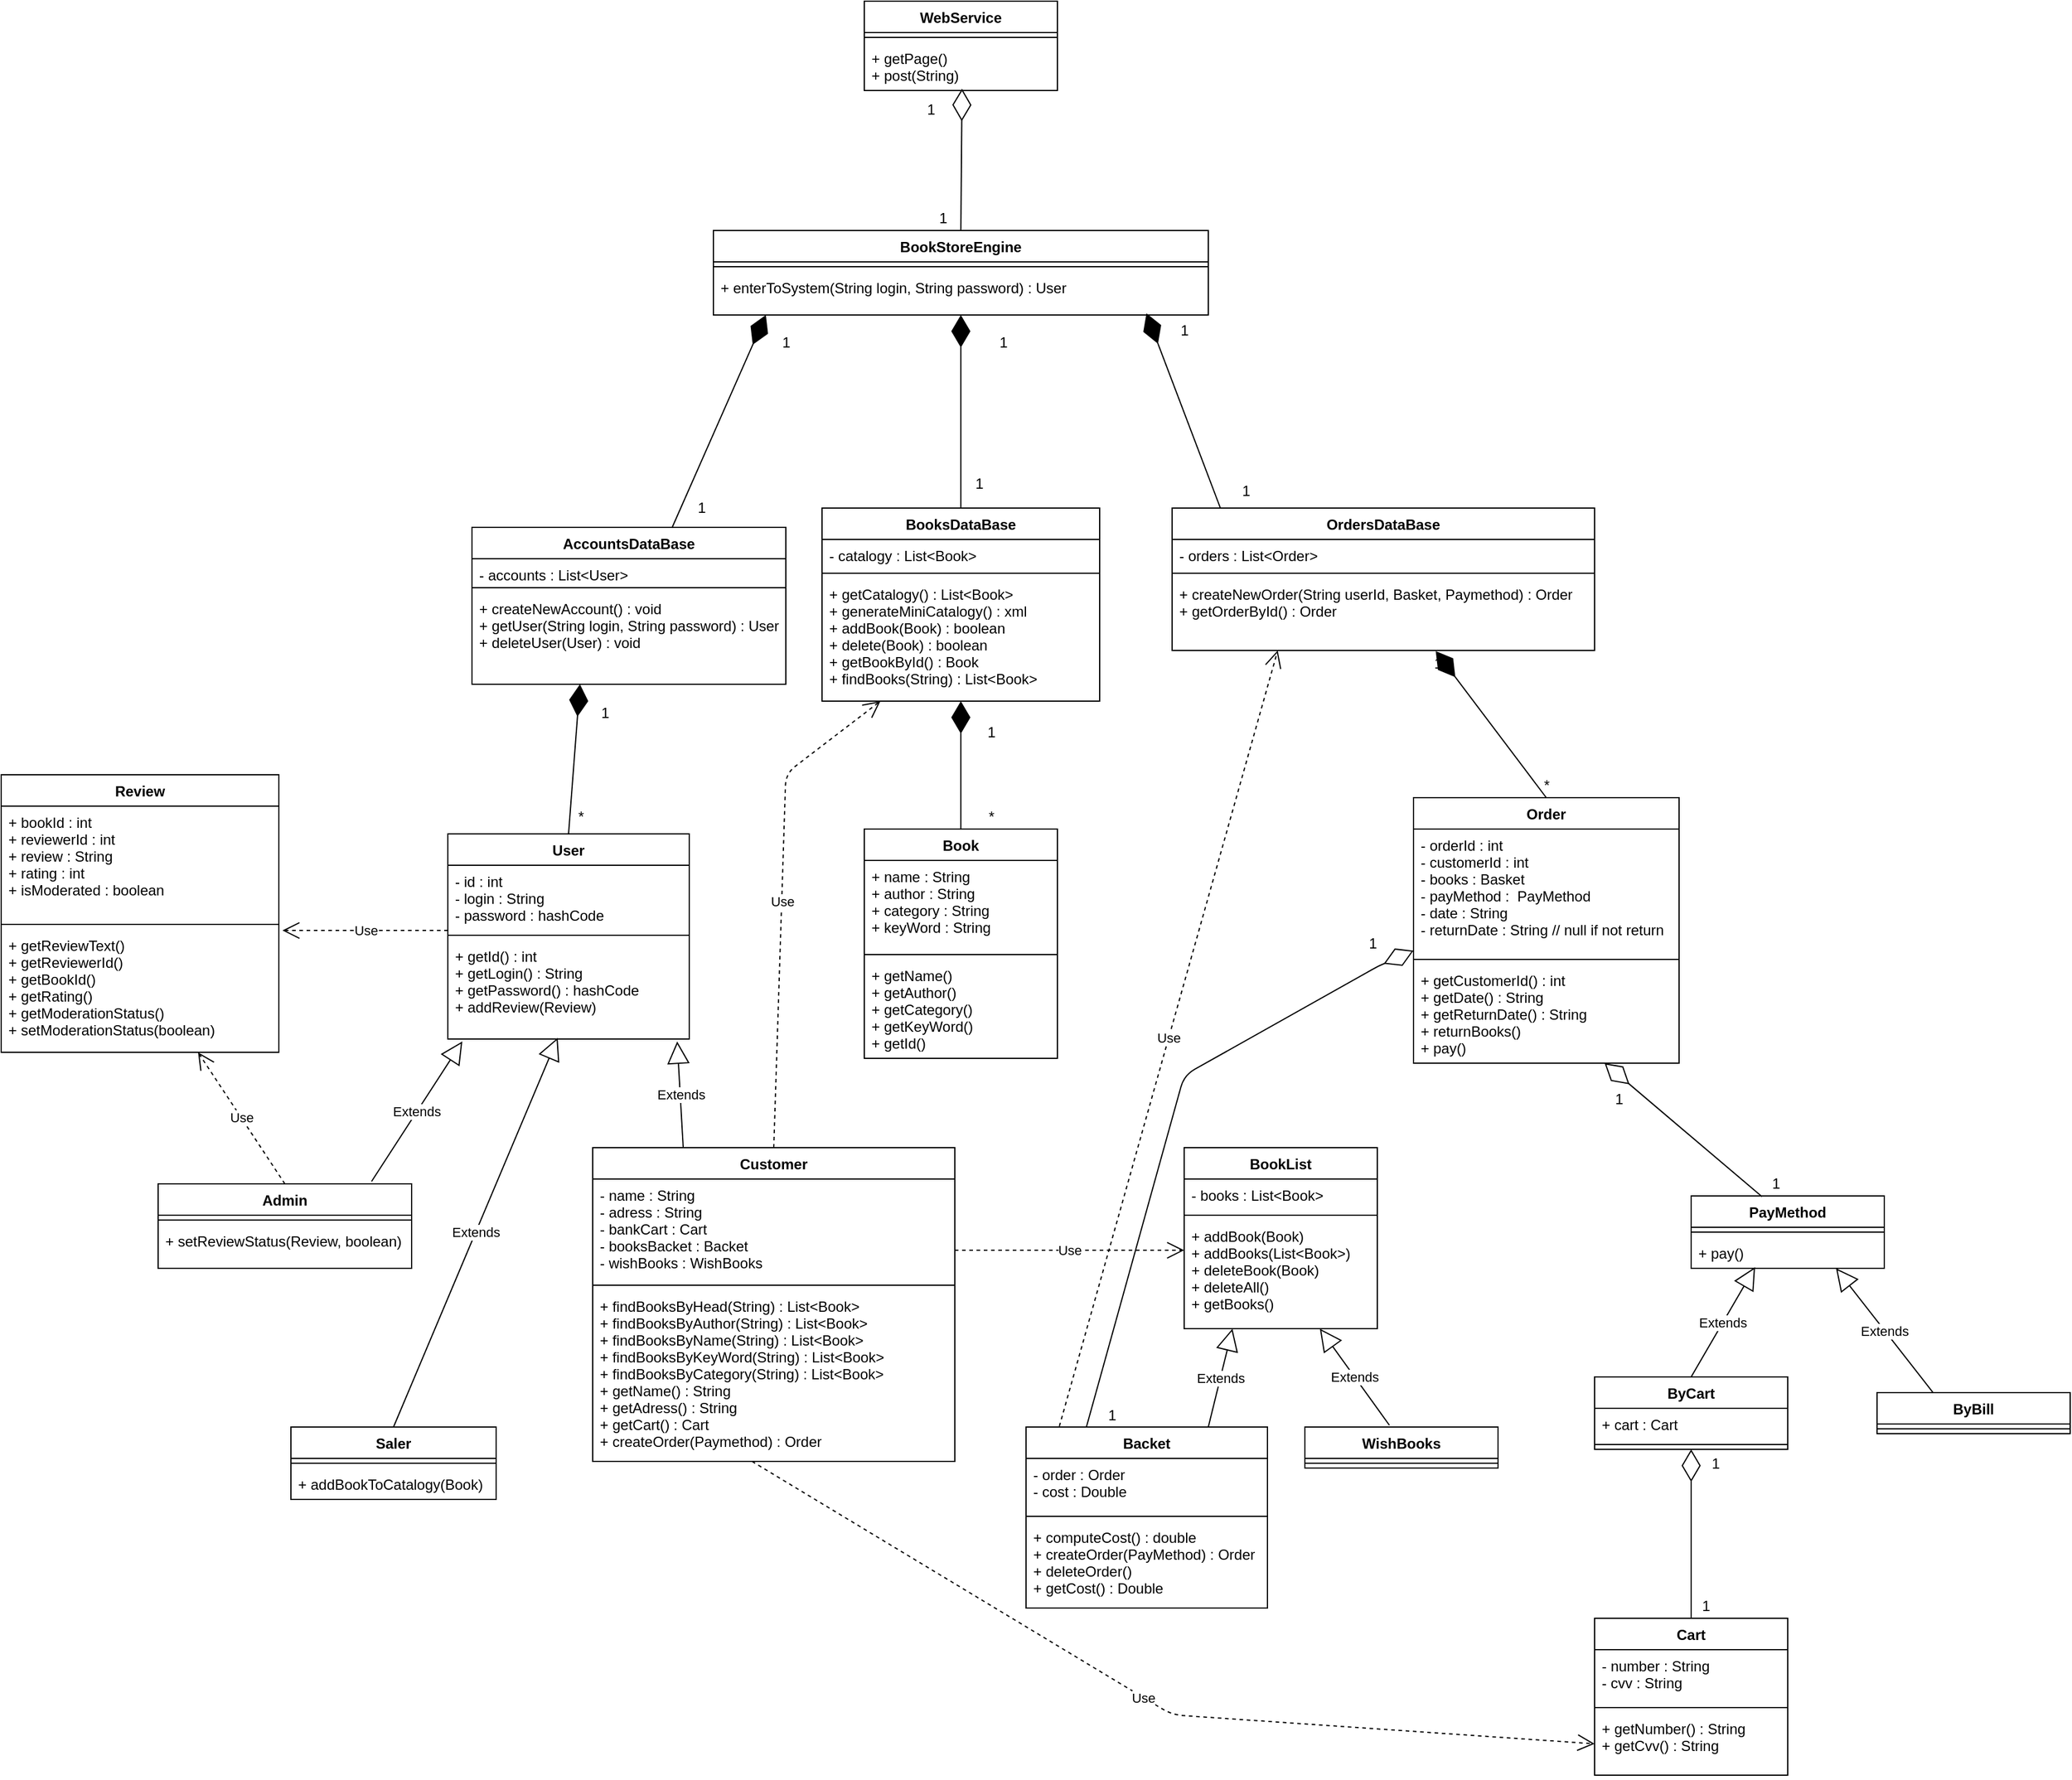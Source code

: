 <mxfile version="13.3.5" type="device"><diagram name="Page-1" id="e7e014a7-5840-1c2e-5031-d8a46d1fe8dd"><mxGraphModel dx="2094" dy="990" grid="1" gridSize="10" guides="1" tooltips="1" connect="1" arrows="1" fold="1" page="1" pageScale="1" pageWidth="1169" pageHeight="826" background="#ffffff" math="0" shadow="0"><root><mxCell id="0"/><mxCell id="1" parent="0"/><mxCell id="Yyj0qLJfryF7icvSQ_jR-110" value="" style="endArrow=diamondThin;endFill=1;endSize=24;html=1;entryX=0.106;entryY=1;entryDx=0;entryDy=0;entryPerimeter=0;exitX=0.638;exitY=0;exitDx=0;exitDy=0;exitPerimeter=0;" edge="1" parent="1" source="Yyj0qLJfryF7icvSQ_jR-102" target="Yyj0qLJfryF7icvSQ_jR-97"><mxGeometry width="160" relative="1" as="geometry"><mxPoint x="1010" y="560" as="sourcePoint"/><mxPoint x="1170" y="560" as="targetPoint"/></mxGeometry></mxCell><mxCell id="Yyj0qLJfryF7icvSQ_jR-111" value="" style="endArrow=diamondThin;endFill=1;endSize=24;html=1;exitX=0.5;exitY=0;exitDx=0;exitDy=0;" edge="1" parent="1" source="Yyj0qLJfryF7icvSQ_jR-98" target="Yyj0qLJfryF7icvSQ_jR-97"><mxGeometry width="160" relative="1" as="geometry"><mxPoint x="1010" y="560" as="sourcePoint"/><mxPoint x="1170" y="560" as="targetPoint"/></mxGeometry></mxCell><mxCell id="Yyj0qLJfryF7icvSQ_jR-118" value="Extends" style="endArrow=block;endSize=16;endFill=0;html=1;exitX=0.842;exitY=-0.029;exitDx=0;exitDy=0;exitPerimeter=0;" edge="1" parent="1" source="Yyj0qLJfryF7icvSQ_jR-46"><mxGeometry width="160" relative="1" as="geometry"><mxPoint x="650" y="1020" as="sourcePoint"/><mxPoint x="502" y="1002" as="targetPoint"/></mxGeometry></mxCell><mxCell id="Yyj0qLJfryF7icvSQ_jR-119" value="Extends" style="endArrow=block;endSize=16;endFill=0;html=1;exitX=0.25;exitY=0;exitDx=0;exitDy=0;" edge="1" parent="1" source="Yyj0qLJfryF7icvSQ_jR-50"><mxGeometry width="160" relative="1" as="geometry"><mxPoint x="650" y="1020" as="sourcePoint"/><mxPoint x="680" y="1002" as="targetPoint"/></mxGeometry></mxCell><mxCell id="Yyj0qLJfryF7icvSQ_jR-98" value="BooksDataBase" style="swimlane;fontStyle=1;align=center;verticalAlign=top;childLayout=stackLayout;horizontal=1;startSize=26;horizontalStack=0;resizeParent=1;resizeParentMax=0;resizeLast=0;collapsible=1;marginBottom=0;" vertex="1" parent="1"><mxGeometry x="800" y="560" width="230" height="160" as="geometry"/></mxCell><mxCell id="Yyj0qLJfryF7icvSQ_jR-99" value="- catalogy : List&lt;Book&gt;" style="text;strokeColor=none;fillColor=none;align=left;verticalAlign=top;spacingLeft=4;spacingRight=4;overflow=hidden;rotatable=0;points=[[0,0.5],[1,0.5]];portConstraint=eastwest;" vertex="1" parent="Yyj0qLJfryF7icvSQ_jR-98"><mxGeometry y="26" width="230" height="24" as="geometry"/></mxCell><mxCell id="Yyj0qLJfryF7icvSQ_jR-100" value="" style="line;strokeWidth=1;fillColor=none;align=left;verticalAlign=middle;spacingTop=-1;spacingLeft=3;spacingRight=3;rotatable=0;labelPosition=right;points=[];portConstraint=eastwest;" vertex="1" parent="Yyj0qLJfryF7icvSQ_jR-98"><mxGeometry y="50" width="230" height="8" as="geometry"/></mxCell><mxCell id="Yyj0qLJfryF7icvSQ_jR-101" value="+ getCatalogy() : List&lt;Book&gt;&#xA;+ generateMiniCatalogy() : xml&#xA;+ addBook(Book) : boolean&#xA;+ delete(Book) : boolean&#xA;+ getBookById() : Book&#xA;+ findBooks(String) : List&lt;Book&gt;&#xA;&#xA;&#xA;&#xA;" style="text;strokeColor=none;fillColor=none;align=left;verticalAlign=top;spacingLeft=4;spacingRight=4;overflow=hidden;rotatable=0;points=[[0,0.5],[1,0.5]];portConstraint=eastwest;" vertex="1" parent="Yyj0qLJfryF7icvSQ_jR-98"><mxGeometry y="58" width="230" height="102" as="geometry"/></mxCell><mxCell id="Yyj0qLJfryF7icvSQ_jR-94" value="BookStoreEngine" style="swimlane;fontStyle=1;align=center;verticalAlign=top;childLayout=stackLayout;horizontal=1;startSize=26;horizontalStack=0;resizeParent=1;resizeParentMax=0;resizeLast=0;collapsible=1;marginBottom=0;" vertex="1" parent="1"><mxGeometry x="710" y="330" width="410" height="70" as="geometry"/></mxCell><mxCell id="Yyj0qLJfryF7icvSQ_jR-96" value="" style="line;strokeWidth=1;fillColor=none;align=left;verticalAlign=middle;spacingTop=-1;spacingLeft=3;spacingRight=3;rotatable=0;labelPosition=right;points=[];portConstraint=eastwest;" vertex="1" parent="Yyj0qLJfryF7icvSQ_jR-94"><mxGeometry y="26" width="410" height="8" as="geometry"/></mxCell><mxCell id="Yyj0qLJfryF7icvSQ_jR-97" value="+ enterToSystem(String login, String password) : User" style="text;strokeColor=none;fillColor=none;align=left;verticalAlign=top;spacingLeft=4;spacingRight=4;overflow=hidden;rotatable=0;points=[[0,0.5],[1,0.5]];portConstraint=eastwest;" vertex="1" parent="Yyj0qLJfryF7icvSQ_jR-94"><mxGeometry y="34" width="410" height="36" as="geometry"/></mxCell><mxCell id="Yyj0qLJfryF7icvSQ_jR-150" value="WebService" style="swimlane;fontStyle=1;align=center;verticalAlign=top;childLayout=stackLayout;horizontal=1;startSize=26;horizontalStack=0;resizeParent=1;resizeParentMax=0;resizeLast=0;collapsible=1;marginBottom=0;" vertex="1" parent="1"><mxGeometry x="835" y="140" width="160" height="74" as="geometry"/></mxCell><mxCell id="Yyj0qLJfryF7icvSQ_jR-152" value="" style="line;strokeWidth=1;fillColor=none;align=left;verticalAlign=middle;spacingTop=-1;spacingLeft=3;spacingRight=3;rotatable=0;labelPosition=right;points=[];portConstraint=eastwest;" vertex="1" parent="Yyj0qLJfryF7icvSQ_jR-150"><mxGeometry y="26" width="160" height="8" as="geometry"/></mxCell><mxCell id="Yyj0qLJfryF7icvSQ_jR-153" value="+ getPage()&#xA;+ post(String)&#xA;" style="text;strokeColor=none;fillColor=none;align=left;verticalAlign=top;spacingLeft=4;spacingRight=4;overflow=hidden;rotatable=0;points=[[0,0.5],[1,0.5]];portConstraint=eastwest;" vertex="1" parent="Yyj0qLJfryF7icvSQ_jR-150"><mxGeometry y="34" width="160" height="40" as="geometry"/></mxCell><mxCell id="Yyj0qLJfryF7icvSQ_jR-112" value="User" style="swimlane;fontStyle=1;align=center;verticalAlign=top;childLayout=stackLayout;horizontal=1;startSize=26;horizontalStack=0;resizeParent=1;resizeParentMax=0;resizeLast=0;collapsible=1;marginBottom=0;" vertex="1" parent="1"><mxGeometry x="490" y="830" width="200" height="170" as="geometry"/></mxCell><mxCell id="Yyj0qLJfryF7icvSQ_jR-113" value="- id : int&#xA;- login : String&#xA;- password : hashCode&#xA;&#xA;" style="text;strokeColor=none;fillColor=none;align=left;verticalAlign=top;spacingLeft=4;spacingRight=4;overflow=hidden;rotatable=0;points=[[0,0.5],[1,0.5]];portConstraint=eastwest;" vertex="1" parent="Yyj0qLJfryF7icvSQ_jR-112"><mxGeometry y="26" width="200" height="54" as="geometry"/></mxCell><mxCell id="Yyj0qLJfryF7icvSQ_jR-114" value="" style="line;strokeWidth=1;fillColor=none;align=left;verticalAlign=middle;spacingTop=-1;spacingLeft=3;spacingRight=3;rotatable=0;labelPosition=right;points=[];portConstraint=eastwest;" vertex="1" parent="Yyj0qLJfryF7icvSQ_jR-112"><mxGeometry y="80" width="200" height="8" as="geometry"/></mxCell><mxCell id="Yyj0qLJfryF7icvSQ_jR-115" value="+ getId() : int&#xA;+ getLogin() : String&#xA;+ getPassword() : hashCode&#xA;+ addReview(Review)&#xA;&#xA;&#xA;" style="text;strokeColor=none;fillColor=none;align=left;verticalAlign=top;spacingLeft=4;spacingRight=4;overflow=hidden;rotatable=0;points=[[0,0.5],[1,0.5]];portConstraint=eastwest;" vertex="1" parent="Yyj0qLJfryF7icvSQ_jR-112"><mxGeometry y="88" width="200" height="82" as="geometry"/></mxCell><mxCell id="Yyj0qLJfryF7icvSQ_jR-144" value="OrdersDataBase" style="swimlane;fontStyle=1;align=center;verticalAlign=top;childLayout=stackLayout;horizontal=1;startSize=26;horizontalStack=0;resizeParent=1;resizeParentMax=0;resizeLast=0;collapsible=1;marginBottom=0;" vertex="1" parent="1"><mxGeometry x="1090" y="560" width="350" height="118" as="geometry"/></mxCell><mxCell id="Yyj0qLJfryF7icvSQ_jR-145" value="- orders : List&lt;Order&gt;&#xA;" style="text;strokeColor=none;fillColor=none;align=left;verticalAlign=top;spacingLeft=4;spacingRight=4;overflow=hidden;rotatable=0;points=[[0,0.5],[1,0.5]];portConstraint=eastwest;" vertex="1" parent="Yyj0qLJfryF7icvSQ_jR-144"><mxGeometry y="26" width="350" height="24" as="geometry"/></mxCell><mxCell id="Yyj0qLJfryF7icvSQ_jR-146" value="" style="line;strokeWidth=1;fillColor=none;align=left;verticalAlign=middle;spacingTop=-1;spacingLeft=3;spacingRight=3;rotatable=0;labelPosition=right;points=[];portConstraint=eastwest;" vertex="1" parent="Yyj0qLJfryF7icvSQ_jR-144"><mxGeometry y="50" width="350" height="8" as="geometry"/></mxCell><mxCell id="Yyj0qLJfryF7icvSQ_jR-147" value="+ createNewOrder(String userId, Basket, Paymethod) : Order&#xA;+ getOrderById() : Order&#xA;" style="text;strokeColor=none;fillColor=none;align=left;verticalAlign=top;spacingLeft=4;spacingRight=4;overflow=hidden;rotatable=0;points=[[0,0.5],[1,0.5]];portConstraint=eastwest;" vertex="1" parent="Yyj0qLJfryF7icvSQ_jR-144"><mxGeometry y="58" width="350" height="60" as="geometry"/></mxCell><mxCell id="Yyj0qLJfryF7icvSQ_jR-102" value="AccountsDataBase" style="swimlane;fontStyle=1;align=center;verticalAlign=top;childLayout=stackLayout;horizontal=1;startSize=26;horizontalStack=0;resizeParent=1;resizeParentMax=0;resizeLast=0;collapsible=1;marginBottom=0;" vertex="1" parent="1"><mxGeometry x="510" y="576" width="260" height="130" as="geometry"/></mxCell><mxCell id="Yyj0qLJfryF7icvSQ_jR-103" value="- accounts : List&lt;User&gt;" style="text;strokeColor=none;fillColor=none;align=left;verticalAlign=top;spacingLeft=4;spacingRight=4;overflow=hidden;rotatable=0;points=[[0,0.5],[1,0.5]];portConstraint=eastwest;" vertex="1" parent="Yyj0qLJfryF7icvSQ_jR-102"><mxGeometry y="26" width="260" height="20" as="geometry"/></mxCell><mxCell id="Yyj0qLJfryF7icvSQ_jR-104" value="" style="line;strokeWidth=1;fillColor=none;align=left;verticalAlign=middle;spacingTop=-1;spacingLeft=3;spacingRight=3;rotatable=0;labelPosition=right;points=[];portConstraint=eastwest;" vertex="1" parent="Yyj0qLJfryF7icvSQ_jR-102"><mxGeometry y="46" width="260" height="8" as="geometry"/></mxCell><mxCell id="Yyj0qLJfryF7icvSQ_jR-105" value="+ createNewAccount() : void&#xA;+ getUser(String login, String password) : User&#xA;+ deleteUser(User) : void&#xA;&#xA;&#xA;" style="text;strokeColor=none;fillColor=none;align=left;verticalAlign=top;spacingLeft=4;spacingRight=4;overflow=hidden;rotatable=0;points=[[0,0.5],[1,0.5]];portConstraint=eastwest;" vertex="1" parent="Yyj0qLJfryF7icvSQ_jR-102"><mxGeometry y="54" width="260" height="76" as="geometry"/></mxCell><mxCell id="Yyj0qLJfryF7icvSQ_jR-55" value="Book" style="swimlane;fontStyle=1;align=center;verticalAlign=top;childLayout=stackLayout;horizontal=1;startSize=26;horizontalStack=0;resizeParent=1;resizeParentMax=0;resizeLast=0;collapsible=1;marginBottom=0;" vertex="1" parent="1"><mxGeometry x="835" y="826" width="160" height="190" as="geometry"/></mxCell><mxCell id="Yyj0qLJfryF7icvSQ_jR-56" value="+ name : String&#xA;+ author : String&#xA;+ category : String&#xA;+ keyWord : String&#xA;&#xA;" style="text;strokeColor=none;fillColor=none;align=left;verticalAlign=top;spacingLeft=4;spacingRight=4;overflow=hidden;rotatable=0;points=[[0,0.5],[1,0.5]];portConstraint=eastwest;" vertex="1" parent="Yyj0qLJfryF7icvSQ_jR-55"><mxGeometry y="26" width="160" height="74" as="geometry"/></mxCell><mxCell id="Yyj0qLJfryF7icvSQ_jR-57" value="" style="line;strokeWidth=1;fillColor=none;align=left;verticalAlign=middle;spacingTop=-1;spacingLeft=3;spacingRight=3;rotatable=0;labelPosition=right;points=[];portConstraint=eastwest;" vertex="1" parent="Yyj0qLJfryF7icvSQ_jR-55"><mxGeometry y="100" width="160" height="8" as="geometry"/></mxCell><mxCell id="Yyj0qLJfryF7icvSQ_jR-58" value="+ getName()&#xA;+ getAuthor()&#xA;+ getCategory()&#xA;+ getKeyWord()&#xA;+ getId()&#xA;" style="text;strokeColor=none;fillColor=none;align=left;verticalAlign=top;spacingLeft=4;spacingRight=4;overflow=hidden;rotatable=0;points=[[0,0.5],[1,0.5]];portConstraint=eastwest;" vertex="1" parent="Yyj0qLJfryF7icvSQ_jR-55"><mxGeometry y="108" width="160" height="82" as="geometry"/></mxCell><mxCell id="Yyj0qLJfryF7icvSQ_jR-121" value="Review" style="swimlane;fontStyle=1;align=center;verticalAlign=top;childLayout=stackLayout;horizontal=1;startSize=26;horizontalStack=0;resizeParent=1;resizeParentMax=0;resizeLast=0;collapsible=1;marginBottom=0;" vertex="1" parent="1"><mxGeometry x="120" y="781" width="230" height="230" as="geometry"/></mxCell><mxCell id="Yyj0qLJfryF7icvSQ_jR-122" value="+ bookId : int&#xA;+ reviewerId : int &#xA;+ review : String&#xA;+ rating : int&#xA;+ isModerated : boolean&#xA;&#xA;&#xA;" style="text;strokeColor=none;fillColor=none;align=left;verticalAlign=top;spacingLeft=4;spacingRight=4;overflow=hidden;rotatable=0;points=[[0,0.5],[1,0.5]];portConstraint=eastwest;" vertex="1" parent="Yyj0qLJfryF7icvSQ_jR-121"><mxGeometry y="26" width="230" height="94" as="geometry"/></mxCell><mxCell id="Yyj0qLJfryF7icvSQ_jR-123" value="" style="line;strokeWidth=1;fillColor=none;align=left;verticalAlign=middle;spacingTop=-1;spacingLeft=3;spacingRight=3;rotatable=0;labelPosition=right;points=[];portConstraint=eastwest;" vertex="1" parent="Yyj0qLJfryF7icvSQ_jR-121"><mxGeometry y="120" width="230" height="8" as="geometry"/></mxCell><mxCell id="Yyj0qLJfryF7icvSQ_jR-124" value="+ getReviewText()&#xA;+ getReviewerId()&#xA;+ getBookId()&#xA;+ getRating()&#xA;+ getModerationStatus()&#xA;+ setModerationStatus(boolean)&#xA;&#xA;&#xA;&#xA;&#xA;" style="text;strokeColor=none;fillColor=none;align=left;verticalAlign=top;spacingLeft=4;spacingRight=4;overflow=hidden;rotatable=0;points=[[0,0.5],[1,0.5]];portConstraint=eastwest;" vertex="1" parent="Yyj0qLJfryF7icvSQ_jR-121"><mxGeometry y="128" width="230" height="102" as="geometry"/></mxCell><mxCell id="Yyj0qLJfryF7icvSQ_jR-69" value="Order" style="swimlane;fontStyle=1;align=center;verticalAlign=top;childLayout=stackLayout;horizontal=1;startSize=26;horizontalStack=0;resizeParent=1;resizeParentMax=0;resizeLast=0;collapsible=1;marginBottom=0;" vertex="1" parent="1"><mxGeometry x="1290" y="800" width="220" height="220" as="geometry"/></mxCell><mxCell id="Yyj0qLJfryF7icvSQ_jR-70" value="- orderId : int&#xA;- customerId : int&#xA;- books : Basket&#xA;- payMethod :  PayMethod&#xA;- date : String&#xA;- returnDate : String // null if not return &#xA;&#xA;" style="text;strokeColor=none;fillColor=none;align=left;verticalAlign=top;spacingLeft=4;spacingRight=4;overflow=hidden;rotatable=0;points=[[0,0.5],[1,0.5]];portConstraint=eastwest;" vertex="1" parent="Yyj0qLJfryF7icvSQ_jR-69"><mxGeometry y="26" width="220" height="104" as="geometry"/></mxCell><mxCell id="Yyj0qLJfryF7icvSQ_jR-71" value="" style="line;strokeWidth=1;fillColor=none;align=left;verticalAlign=middle;spacingTop=-1;spacingLeft=3;spacingRight=3;rotatable=0;labelPosition=right;points=[];portConstraint=eastwest;" vertex="1" parent="Yyj0qLJfryF7icvSQ_jR-69"><mxGeometry y="130" width="220" height="8" as="geometry"/></mxCell><mxCell id="Yyj0qLJfryF7icvSQ_jR-72" value="+ getCustomerId() : int&#xA;+ getDate() : String&#xA;+ getReturnDate() : String&#xA;+ returnBooks()&#xA;+ pay()&#xA;&#xA;&#xA;" style="text;strokeColor=none;fillColor=none;align=left;verticalAlign=top;spacingLeft=4;spacingRight=4;overflow=hidden;rotatable=0;points=[[0,0.5],[1,0.5]];portConstraint=eastwest;" vertex="1" parent="Yyj0qLJfryF7icvSQ_jR-69"><mxGeometry y="138" width="220" height="82" as="geometry"/></mxCell><mxCell id="Yyj0qLJfryF7icvSQ_jR-81" value="WishBooks" style="swimlane;fontStyle=1;align=center;verticalAlign=top;childLayout=stackLayout;horizontal=1;startSize=26;horizontalStack=0;resizeParent=1;resizeParentMax=0;resizeLast=0;collapsible=1;marginBottom=0;" vertex="1" parent="1"><mxGeometry x="1200" y="1321.5" width="160" height="34" as="geometry"/></mxCell><mxCell id="Yyj0qLJfryF7icvSQ_jR-83" value="" style="line;strokeWidth=1;fillColor=none;align=left;verticalAlign=middle;spacingTop=-1;spacingLeft=3;spacingRight=3;rotatable=0;labelPosition=right;points=[];portConstraint=eastwest;" vertex="1" parent="Yyj0qLJfryF7icvSQ_jR-81"><mxGeometry y="26" width="160" height="8" as="geometry"/></mxCell><mxCell id="Yyj0qLJfryF7icvSQ_jR-125" value="BookList" style="swimlane;fontStyle=1;align=center;verticalAlign=top;childLayout=stackLayout;horizontal=1;startSize=26;horizontalStack=0;resizeParent=1;resizeParentMax=0;resizeLast=0;collapsible=1;marginBottom=0;" vertex="1" parent="1"><mxGeometry x="1100" y="1090" width="160" height="150" as="geometry"/></mxCell><mxCell id="Yyj0qLJfryF7icvSQ_jR-126" value="- books : List&lt;Book&gt;" style="text;strokeColor=none;fillColor=none;align=left;verticalAlign=top;spacingLeft=4;spacingRight=4;overflow=hidden;rotatable=0;points=[[0,0.5],[1,0.5]];portConstraint=eastwest;" vertex="1" parent="Yyj0qLJfryF7icvSQ_jR-125"><mxGeometry y="26" width="160" height="26" as="geometry"/></mxCell><mxCell id="Yyj0qLJfryF7icvSQ_jR-127" value="" style="line;strokeWidth=1;fillColor=none;align=left;verticalAlign=middle;spacingTop=-1;spacingLeft=3;spacingRight=3;rotatable=0;labelPosition=right;points=[];portConstraint=eastwest;" vertex="1" parent="Yyj0qLJfryF7icvSQ_jR-125"><mxGeometry y="52" width="160" height="8" as="geometry"/></mxCell><mxCell id="Yyj0qLJfryF7icvSQ_jR-128" value="+ addBook(Book)&#xA;+ addBooks(List&lt;Book&gt;)&#xA;+ deleteBook(Book)&#xA;+ deleteAll()&#xA;+ getBooks()" style="text;strokeColor=none;fillColor=none;align=left;verticalAlign=top;spacingLeft=4;spacingRight=4;overflow=hidden;rotatable=0;points=[[0,0.5],[1,0.5]];portConstraint=eastwest;" vertex="1" parent="Yyj0qLJfryF7icvSQ_jR-125"><mxGeometry y="60" width="160" height="90" as="geometry"/></mxCell><mxCell id="Yyj0qLJfryF7icvSQ_jR-129" value="Extends" style="endArrow=block;endSize=16;endFill=0;html=1;exitX=0.75;exitY=0;exitDx=0;exitDy=0;entryX=0.25;entryY=1;entryDx=0;entryDy=0;entryPerimeter=0;" edge="1" parent="1" target="Yyj0qLJfryF7icvSQ_jR-128"><mxGeometry width="160" relative="1" as="geometry"><mxPoint x="1120" y="1321.5" as="sourcePoint"/><mxPoint x="950" y="1220" as="targetPoint"/></mxGeometry></mxCell><mxCell id="Yyj0qLJfryF7icvSQ_jR-130" value="Extends" style="endArrow=block;endSize=16;endFill=0;html=1;" edge="1" parent="1" target="Yyj0qLJfryF7icvSQ_jR-128"><mxGeometry width="160" relative="1" as="geometry"><mxPoint x="1270" y="1320" as="sourcePoint"/><mxPoint x="950" y="1220" as="targetPoint"/></mxGeometry></mxCell><mxCell id="Yyj0qLJfryF7icvSQ_jR-134" value="" style="endArrow=diamondThin;endFill=1;endSize=24;html=1;exitX=0.5;exitY=0;exitDx=0;exitDy=0;entryX=0.344;entryY=1;entryDx=0;entryDy=0;entryPerimeter=0;" edge="1" parent="1" source="Yyj0qLJfryF7icvSQ_jR-112" target="Yyj0qLJfryF7icvSQ_jR-105"><mxGeometry width="160" relative="1" as="geometry"><mxPoint x="530" y="760" as="sourcePoint"/><mxPoint x="674" y="698" as="targetPoint"/></mxGeometry></mxCell><mxCell id="Yyj0qLJfryF7icvSQ_jR-135" value="" style="endArrow=diamondThin;endFill=1;endSize=24;html=1;exitX=0.5;exitY=0;exitDx=0;exitDy=0;" edge="1" parent="1" source="Yyj0qLJfryF7icvSQ_jR-55" target="Yyj0qLJfryF7icvSQ_jR-101"><mxGeometry width="160" relative="1" as="geometry"><mxPoint x="970" y="760" as="sourcePoint"/><mxPoint x="1000" y="750" as="targetPoint"/></mxGeometry></mxCell><mxCell id="Yyj0qLJfryF7icvSQ_jR-142" value="Use" style="endArrow=open;endSize=12;dashed=1;html=1;exitX=1;exitY=0.702;exitDx=0;exitDy=0;exitPerimeter=0;entryX=0;entryY=0.278;entryDx=0;entryDy=0;entryPerimeter=0;" edge="1" parent="1" source="Yyj0qLJfryF7icvSQ_jR-51" target="Yyj0qLJfryF7icvSQ_jR-128"><mxGeometry width="160" relative="1" as="geometry"><mxPoint x="950" y="1300" as="sourcePoint"/><mxPoint x="1120" y="1300" as="targetPoint"/></mxGeometry></mxCell><mxCell id="Yyj0qLJfryF7icvSQ_jR-143" value="" style="endArrow=diamondThin;endFill=1;endSize=24;html=1;entryX=0.875;entryY=0.962;entryDx=0;entryDy=0;entryPerimeter=0;" edge="1" parent="1" target="Yyj0qLJfryF7icvSQ_jR-97"><mxGeometry width="160" relative="1" as="geometry"><mxPoint x="1130" y="560" as="sourcePoint"/><mxPoint x="1290" y="560" as="targetPoint"/></mxGeometry></mxCell><mxCell id="Yyj0qLJfryF7icvSQ_jR-149" value="" style="endArrow=diamondThin;endFill=1;endSize=24;html=1;entryX=0.624;entryY=1.009;entryDx=0;entryDy=0;entryPerimeter=0;exitX=0.5;exitY=0;exitDx=0;exitDy=0;" edge="1" parent="1" source="Yyj0qLJfryF7icvSQ_jR-69" target="Yyj0qLJfryF7icvSQ_jR-147"><mxGeometry width="160" relative="1" as="geometry"><mxPoint x="1180" y="800" as="sourcePoint"/><mxPoint x="1340" y="800" as="targetPoint"/></mxGeometry></mxCell><mxCell id="Yyj0qLJfryF7icvSQ_jR-50" value="Customer" style="swimlane;fontStyle=1;align=center;verticalAlign=top;childLayout=stackLayout;horizontal=1;startSize=26;horizontalStack=0;resizeParent=1;resizeParentMax=0;resizeLast=0;collapsible=1;marginBottom=0;" vertex="1" parent="1"><mxGeometry x="610" y="1090" width="300" height="260" as="geometry"/></mxCell><mxCell id="Yyj0qLJfryF7icvSQ_jR-51" value="- name : String&#xA;- adress : String&#xA;- bankCart : Cart&#xA;- booksBacket : Backet&#xA;- wishBooks : WishBooks&#xA;&#xA;" style="text;strokeColor=none;fillColor=none;align=left;verticalAlign=top;spacingLeft=4;spacingRight=4;overflow=hidden;rotatable=0;points=[[0,0.5],[1,0.5]];portConstraint=eastwest;" vertex="1" parent="Yyj0qLJfryF7icvSQ_jR-50"><mxGeometry y="26" width="300" height="84" as="geometry"/></mxCell><mxCell id="Yyj0qLJfryF7icvSQ_jR-52" value="" style="line;strokeWidth=1;fillColor=none;align=left;verticalAlign=middle;spacingTop=-1;spacingLeft=3;spacingRight=3;rotatable=0;labelPosition=right;points=[];portConstraint=eastwest;" vertex="1" parent="Yyj0qLJfryF7icvSQ_jR-50"><mxGeometry y="110" width="300" height="8" as="geometry"/></mxCell><mxCell id="Yyj0qLJfryF7icvSQ_jR-53" value="+ findBooksByHead(String) : List&lt;Book&gt;&#xA;+ findBooksByAuthor(String) : List&lt;Book&gt;&#xA;+ findBooksByName(String) : List&lt;Book&gt;&#xA;+ findBooksByKeyWord(String) : List&lt;Book&gt;&#xA;+ findBooksByCategory(String) : List&lt;Book&gt;&#xA;+ getName() : String&#xA;+ getAdress() : String&#xA;+ getCart() : Cart&#xA;+ createOrder(Paymethod) : Order&#xA;&#xA;" style="text;strokeColor=none;fillColor=none;align=left;verticalAlign=top;spacingLeft=4;spacingRight=4;overflow=hidden;rotatable=0;points=[[0,0.5],[1,0.5]];portConstraint=eastwest;" vertex="1" parent="Yyj0qLJfryF7icvSQ_jR-50"><mxGeometry y="118" width="300" height="142" as="geometry"/></mxCell><mxCell id="Yyj0qLJfryF7icvSQ_jR-46" value="Admin" style="swimlane;fontStyle=1;align=center;verticalAlign=top;childLayout=stackLayout;horizontal=1;startSize=26;horizontalStack=0;resizeParent=1;resizeParentMax=0;resizeLast=0;collapsible=1;marginBottom=0;" vertex="1" parent="1"><mxGeometry x="250" y="1120" width="210" height="70" as="geometry"/></mxCell><mxCell id="Yyj0qLJfryF7icvSQ_jR-48" value="" style="line;strokeWidth=1;fillColor=none;align=left;verticalAlign=middle;spacingTop=-1;spacingLeft=3;spacingRight=3;rotatable=0;labelPosition=right;points=[];portConstraint=eastwest;" vertex="1" parent="Yyj0qLJfryF7icvSQ_jR-46"><mxGeometry y="26" width="210" height="8" as="geometry"/></mxCell><mxCell id="Yyj0qLJfryF7icvSQ_jR-49" value="+ setReviewStatus(Review, boolean) " style="text;strokeColor=none;fillColor=none;align=left;verticalAlign=top;spacingLeft=4;spacingRight=4;overflow=hidden;rotatable=0;points=[[0,0.5],[1,0.5]];portConstraint=eastwest;" vertex="1" parent="Yyj0qLJfryF7icvSQ_jR-46"><mxGeometry y="34" width="210" height="36" as="geometry"/></mxCell><mxCell id="Yyj0qLJfryF7icvSQ_jR-154" value="" style="endArrow=diamondThin;endFill=0;endSize=24;html=1;entryX=0.506;entryY=0.962;entryDx=0;entryDy=0;entryPerimeter=0;exitX=0.5;exitY=0;exitDx=0;exitDy=0;" edge="1" parent="1" source="Yyj0qLJfryF7icvSQ_jR-94" target="Yyj0qLJfryF7icvSQ_jR-153"><mxGeometry width="160" relative="1" as="geometry"><mxPoint x="580" y="250" as="sourcePoint"/><mxPoint x="740" y="250" as="targetPoint"/></mxGeometry></mxCell><mxCell id="Yyj0qLJfryF7icvSQ_jR-160" value="Extends" style="endArrow=block;endSize=16;endFill=0;html=1;entryX=0.455;entryY=0.988;entryDx=0;entryDy=0;entryPerimeter=0;exitX=0.5;exitY=0;exitDx=0;exitDy=0;" edge="1" parent="1" source="Yyj0qLJfryF7icvSQ_jR-155" target="Yyj0qLJfryF7icvSQ_jR-115"><mxGeometry width="160" relative="1" as="geometry"><mxPoint x="530" y="1180" as="sourcePoint"/><mxPoint x="690" y="1180" as="targetPoint"/></mxGeometry></mxCell><mxCell id="Yyj0qLJfryF7icvSQ_jR-162" value="Use" style="endArrow=open;endSize=12;dashed=1;html=1;exitX=0.5;exitY=0;exitDx=0;exitDy=0;" edge="1" parent="1" source="Yyj0qLJfryF7icvSQ_jR-50" target="Yyj0qLJfryF7icvSQ_jR-101"><mxGeometry width="160" relative="1" as="geometry"><mxPoint x="730" y="940" as="sourcePoint"/><mxPoint x="810" y="840" as="targetPoint"/><Array as="points"><mxPoint x="770" y="780"/></Array></mxGeometry></mxCell><mxCell id="Yyj0qLJfryF7icvSQ_jR-163" value="Use" style="endArrow=open;endSize=12;dashed=1;html=1;entryX=1.013;entryY=0.01;entryDx=0;entryDy=0;entryPerimeter=0;exitX=0;exitY=-0.097;exitDx=0;exitDy=0;exitPerimeter=0;" edge="1" parent="1" source="Yyj0qLJfryF7icvSQ_jR-115" target="Yyj0qLJfryF7icvSQ_jR-124"><mxGeometry width="160" relative="1" as="geometry"><mxPoint x="520" y="940" as="sourcePoint"/><mxPoint x="680" y="940" as="targetPoint"/></mxGeometry></mxCell><mxCell id="Yyj0qLJfryF7icvSQ_jR-165" value="Use" style="endArrow=open;endSize=12;dashed=1;html=1;exitX=0.5;exitY=0;exitDx=0;exitDy=0;entryX=0.709;entryY=1;entryDx=0;entryDy=0;entryPerimeter=0;" edge="1" parent="1" source="Yyj0qLJfryF7icvSQ_jR-46" target="Yyj0qLJfryF7icvSQ_jR-124"><mxGeometry width="160" relative="1" as="geometry"><mxPoint x="520" y="1090" as="sourcePoint"/><mxPoint x="680" y="1090" as="targetPoint"/></mxGeometry></mxCell><mxCell id="Yyj0qLJfryF7icvSQ_jR-166" value="Use" style="endArrow=open;endSize=12;dashed=1;html=1;entryX=0.25;entryY=1;entryDx=0;entryDy=0;exitX=0.138;exitY=-0.004;exitDx=0;exitDy=0;exitPerimeter=0;" edge="1" parent="1" source="Yyj0qLJfryF7icvSQ_jR-168" target="Yyj0qLJfryF7icvSQ_jR-144"><mxGeometry width="160" relative="1" as="geometry"><mxPoint x="1070" y="1310" as="sourcePoint"/><mxPoint x="980" y="1000" as="targetPoint"/><Array as="points"/></mxGeometry></mxCell><mxCell id="Yyj0qLJfryF7icvSQ_jR-189" value="Extends" style="endArrow=block;endSize=16;endFill=0;html=1;entryX=0.331;entryY=0.962;entryDx=0;entryDy=0;entryPerimeter=0;exitX=0.5;exitY=0;exitDx=0;exitDy=0;" edge="1" parent="1" source="Yyj0qLJfryF7icvSQ_jR-181" target="Yyj0qLJfryF7icvSQ_jR-180"><mxGeometry width="160" relative="1" as="geometry"><mxPoint x="1360" y="1270" as="sourcePoint"/><mxPoint x="1520" y="1270" as="targetPoint"/></mxGeometry></mxCell><mxCell id="Yyj0qLJfryF7icvSQ_jR-181" value="ByCart" style="swimlane;fontStyle=1;align=center;verticalAlign=top;childLayout=stackLayout;horizontal=1;startSize=26;horizontalStack=0;resizeParent=1;resizeParentMax=0;resizeLast=0;collapsible=1;marginBottom=0;" vertex="1" parent="1"><mxGeometry x="1440" y="1280" width="160" height="60" as="geometry"/></mxCell><mxCell id="Yyj0qLJfryF7icvSQ_jR-182" value="+ cart : Cart" style="text;strokeColor=none;fillColor=none;align=left;verticalAlign=top;spacingLeft=4;spacingRight=4;overflow=hidden;rotatable=0;points=[[0,0.5],[1,0.5]];portConstraint=eastwest;" vertex="1" parent="Yyj0qLJfryF7icvSQ_jR-181"><mxGeometry y="26" width="160" height="26" as="geometry"/></mxCell><mxCell id="Yyj0qLJfryF7icvSQ_jR-183" value="" style="line;strokeWidth=1;fillColor=none;align=left;verticalAlign=middle;spacingTop=-1;spacingLeft=3;spacingRight=3;rotatable=0;labelPosition=right;points=[];portConstraint=eastwest;" vertex="1" parent="Yyj0qLJfryF7icvSQ_jR-181"><mxGeometry y="52" width="160" height="8" as="geometry"/></mxCell><mxCell id="Yyj0qLJfryF7icvSQ_jR-190" value="Extends" style="endArrow=block;endSize=16;endFill=0;html=1;entryX=0.75;entryY=1;entryDx=0;entryDy=0;exitX=0.294;exitY=0.023;exitDx=0;exitDy=0;exitPerimeter=0;" edge="1" parent="1" source="Yyj0qLJfryF7icvSQ_jR-185" target="Yyj0qLJfryF7icvSQ_jR-177"><mxGeometry width="160" relative="1" as="geometry"><mxPoint x="1360" y="1270" as="sourcePoint"/><mxPoint x="1520" y="1270" as="targetPoint"/></mxGeometry></mxCell><mxCell id="Yyj0qLJfryF7icvSQ_jR-168" value="Backet" style="swimlane;fontStyle=1;align=center;verticalAlign=top;childLayout=stackLayout;horizontal=1;startSize=26;horizontalStack=0;resizeParent=1;resizeParentMax=0;resizeLast=0;collapsible=1;marginBottom=0;" vertex="1" parent="1"><mxGeometry x="969" y="1321.5" width="200" height="150" as="geometry"/></mxCell><mxCell id="Yyj0qLJfryF7icvSQ_jR-169" value="- order : Order&#xA;- cost : Double &#xA;" style="text;strokeColor=none;fillColor=none;align=left;verticalAlign=top;spacingLeft=4;spacingRight=4;overflow=hidden;rotatable=0;points=[[0,0.5],[1,0.5]];portConstraint=eastwest;" vertex="1" parent="Yyj0qLJfryF7icvSQ_jR-168"><mxGeometry y="26" width="200" height="44" as="geometry"/></mxCell><mxCell id="Yyj0qLJfryF7icvSQ_jR-170" value="" style="line;strokeWidth=1;fillColor=none;align=left;verticalAlign=middle;spacingTop=-1;spacingLeft=3;spacingRight=3;rotatable=0;labelPosition=right;points=[];portConstraint=eastwest;" vertex="1" parent="Yyj0qLJfryF7icvSQ_jR-168"><mxGeometry y="70" width="200" height="8" as="geometry"/></mxCell><mxCell id="Yyj0qLJfryF7icvSQ_jR-171" value="+ computeCost() : double&#xA;+ createOrder(PayMethod) : Order&#xA;+ deleteOrder()&#xA;+ getCost() : Double&#xA;&#xA;&#xA;&#xA;" style="text;strokeColor=none;fillColor=none;align=left;verticalAlign=top;spacingLeft=4;spacingRight=4;overflow=hidden;rotatable=0;points=[[0,0.5],[1,0.5]];portConstraint=eastwest;" vertex="1" parent="Yyj0qLJfryF7icvSQ_jR-168"><mxGeometry y="78" width="200" height="72" as="geometry"/></mxCell><mxCell id="Yyj0qLJfryF7icvSQ_jR-177" value="PayMethod" style="swimlane;fontStyle=1;align=center;verticalAlign=top;childLayout=stackLayout;horizontal=1;startSize=26;horizontalStack=0;resizeParent=1;resizeParentMax=0;resizeLast=0;collapsible=1;marginBottom=0;" vertex="1" parent="1"><mxGeometry x="1520" y="1130" width="160" height="60" as="geometry"/></mxCell><mxCell id="Yyj0qLJfryF7icvSQ_jR-179" value="" style="line;strokeWidth=1;fillColor=none;align=left;verticalAlign=middle;spacingTop=-1;spacingLeft=3;spacingRight=3;rotatable=0;labelPosition=right;points=[];portConstraint=eastwest;" vertex="1" parent="Yyj0qLJfryF7icvSQ_jR-177"><mxGeometry y="26" width="160" height="8" as="geometry"/></mxCell><mxCell id="Yyj0qLJfryF7icvSQ_jR-180" value="+ pay()" style="text;strokeColor=none;fillColor=none;align=left;verticalAlign=top;spacingLeft=4;spacingRight=4;overflow=hidden;rotatable=0;points=[[0,0.5],[1,0.5]];portConstraint=eastwest;" vertex="1" parent="Yyj0qLJfryF7icvSQ_jR-177"><mxGeometry y="34" width="160" height="26" as="geometry"/></mxCell><mxCell id="Yyj0qLJfryF7icvSQ_jR-185" value="ByBill" style="swimlane;fontStyle=1;align=center;verticalAlign=top;childLayout=stackLayout;horizontal=1;startSize=26;horizontalStack=0;resizeParent=1;resizeParentMax=0;resizeLast=0;collapsible=1;marginBottom=0;" vertex="1" parent="1"><mxGeometry x="1674" y="1293" width="160" height="34" as="geometry"/></mxCell><mxCell id="Yyj0qLJfryF7icvSQ_jR-187" value="" style="line;strokeWidth=1;fillColor=none;align=left;verticalAlign=middle;spacingTop=-1;spacingLeft=3;spacingRight=3;rotatable=0;labelPosition=right;points=[];portConstraint=eastwest;" vertex="1" parent="Yyj0qLJfryF7icvSQ_jR-185"><mxGeometry y="26" width="160" height="8" as="geometry"/></mxCell><mxCell id="Yyj0qLJfryF7icvSQ_jR-194" value="Cart" style="swimlane;fontStyle=1;align=center;verticalAlign=top;childLayout=stackLayout;horizontal=1;startSize=26;horizontalStack=0;resizeParent=1;resizeParentMax=0;resizeLast=0;collapsible=1;marginBottom=0;" vertex="1" parent="1"><mxGeometry x="1440" y="1480" width="160" height="130" as="geometry"/></mxCell><mxCell id="Yyj0qLJfryF7icvSQ_jR-195" value="- number : String&#xA;- cvv : String&#xA;" style="text;strokeColor=none;fillColor=none;align=left;verticalAlign=top;spacingLeft=4;spacingRight=4;overflow=hidden;rotatable=0;points=[[0,0.5],[1,0.5]];portConstraint=eastwest;" vertex="1" parent="Yyj0qLJfryF7icvSQ_jR-194"><mxGeometry y="26" width="160" height="44" as="geometry"/></mxCell><mxCell id="Yyj0qLJfryF7icvSQ_jR-196" value="" style="line;strokeWidth=1;fillColor=none;align=left;verticalAlign=middle;spacingTop=-1;spacingLeft=3;spacingRight=3;rotatable=0;labelPosition=right;points=[];portConstraint=eastwest;" vertex="1" parent="Yyj0qLJfryF7icvSQ_jR-194"><mxGeometry y="70" width="160" height="8" as="geometry"/></mxCell><mxCell id="Yyj0qLJfryF7icvSQ_jR-197" value="+ getNumber() : String&#xA;+ getCvv() : String&#xA;" style="text;strokeColor=none;fillColor=none;align=left;verticalAlign=top;spacingLeft=4;spacingRight=4;overflow=hidden;rotatable=0;points=[[0,0.5],[1,0.5]];portConstraint=eastwest;" vertex="1" parent="Yyj0qLJfryF7icvSQ_jR-194"><mxGeometry y="78" width="160" height="52" as="geometry"/></mxCell><mxCell id="Yyj0qLJfryF7icvSQ_jR-199" value="Use" style="endArrow=open;endSize=12;dashed=1;html=1;exitX=0.44;exitY=1;exitDx=0;exitDy=0;exitPerimeter=0;entryX=0;entryY=0.5;entryDx=0;entryDy=0;" edge="1" parent="1" source="Yyj0qLJfryF7icvSQ_jR-53" target="Yyj0qLJfryF7icvSQ_jR-197"><mxGeometry width="160" relative="1" as="geometry"><mxPoint x="1060" y="1440" as="sourcePoint"/><mxPoint x="1220" y="1440" as="targetPoint"/><Array as="points"><mxPoint x="1090" y="1560"/></Array></mxGeometry></mxCell><mxCell id="Yyj0qLJfryF7icvSQ_jR-202" value="1" style="text;html=1;align=center;verticalAlign=middle;resizable=0;points=[];autosize=1;" vertex="1" parent="1"><mxGeometry x="880" y="220" width="20" height="20" as="geometry"/></mxCell><mxCell id="Yyj0qLJfryF7icvSQ_jR-203" value="1" style="text;html=1;align=center;verticalAlign=middle;resizable=0;points=[];autosize=1;" vertex="1" parent="1"><mxGeometry x="890" y="310" width="20" height="20" as="geometry"/></mxCell><mxCell id="Yyj0qLJfryF7icvSQ_jR-204" value="1" style="text;html=1;align=center;verticalAlign=middle;resizable=0;points=[];autosize=1;" vertex="1" parent="1"><mxGeometry x="760" y="413" width="20" height="20" as="geometry"/></mxCell><mxCell id="Yyj0qLJfryF7icvSQ_jR-209" value="1" style="text;html=1;align=center;verticalAlign=middle;resizable=0;points=[];autosize=1;" vertex="1" parent="1"><mxGeometry x="690" y="550" width="20" height="20" as="geometry"/></mxCell><mxCell id="Yyj0qLJfryF7icvSQ_jR-210" value="1" style="text;html=1;align=center;verticalAlign=middle;resizable=0;points=[];autosize=1;" vertex="1" parent="1"><mxGeometry x="940" y="413" width="20" height="20" as="geometry"/></mxCell><mxCell id="Yyj0qLJfryF7icvSQ_jR-213" value="1" style="text;html=1;align=center;verticalAlign=middle;resizable=0;points=[];autosize=1;" vertex="1" parent="1"><mxGeometry x="920" y="530" width="20" height="20" as="geometry"/></mxCell><mxCell id="Yyj0qLJfryF7icvSQ_jR-214" value="1" style="text;html=1;align=center;verticalAlign=middle;resizable=0;points=[];autosize=1;" vertex="1" parent="1"><mxGeometry x="1090" y="403" width="20" height="20" as="geometry"/></mxCell><mxCell id="Yyj0qLJfryF7icvSQ_jR-217" value="1" style="text;html=1;align=center;verticalAlign=middle;resizable=0;points=[];autosize=1;" vertex="1" parent="1"><mxGeometry x="1141" y="536" width="20" height="20" as="geometry"/></mxCell><mxCell id="Yyj0qLJfryF7icvSQ_jR-218" value="1" style="text;html=1;align=center;verticalAlign=middle;resizable=0;points=[];autosize=1;" vertex="1" parent="1"><mxGeometry x="610" y="720" width="20" height="20" as="geometry"/></mxCell><mxCell id="Yyj0qLJfryF7icvSQ_jR-221" value="*" style="text;html=1;align=center;verticalAlign=middle;resizable=0;points=[];autosize=1;" vertex="1" parent="1"><mxGeometry x="590" y="806" width="20" height="20" as="geometry"/></mxCell><mxCell id="Yyj0qLJfryF7icvSQ_jR-223" value="1" style="text;html=1;align=center;verticalAlign=middle;resizable=0;points=[];autosize=1;" vertex="1" parent="1"><mxGeometry x="930" y="736" width="20" height="20" as="geometry"/></mxCell><mxCell id="Yyj0qLJfryF7icvSQ_jR-224" value="*" style="text;html=1;align=center;verticalAlign=middle;resizable=0;points=[];autosize=1;" vertex="1" parent="1"><mxGeometry x="930" y="806" width="20" height="20" as="geometry"/></mxCell><mxCell id="Yyj0qLJfryF7icvSQ_jR-225" value="1" style="text;html=1;align=center;verticalAlign=middle;resizable=0;points=[];autosize=1;" vertex="1" parent="1"><mxGeometry x="1300" y="679" width="20" height="20" as="geometry"/></mxCell><mxCell id="Yyj0qLJfryF7icvSQ_jR-226" value="*" style="text;html=1;align=center;verticalAlign=middle;resizable=0;points=[];autosize=1;" vertex="1" parent="1"><mxGeometry x="1390" y="780" width="20" height="20" as="geometry"/></mxCell><mxCell id="Yyj0qLJfryF7icvSQ_jR-228" value="1" style="text;html=1;align=center;verticalAlign=middle;resizable=0;points=[];autosize=1;" vertex="1" parent="1"><mxGeometry x="1580" y="1110" width="20" height="20" as="geometry"/></mxCell><mxCell id="Yyj0qLJfryF7icvSQ_jR-229" value="1" style="text;html=1;align=center;verticalAlign=middle;resizable=0;points=[];autosize=1;" vertex="1" parent="1"><mxGeometry x="1530" y="1341.5" width="20" height="20" as="geometry"/></mxCell><mxCell id="Yyj0qLJfryF7icvSQ_jR-232" value="1" style="text;html=1;align=center;verticalAlign=middle;resizable=0;points=[];autosize=1;" vertex="1" parent="1"><mxGeometry x="1522" y="1460" width="20" height="20" as="geometry"/></mxCell><mxCell id="Yyj0qLJfryF7icvSQ_jR-155" value="Saler" style="swimlane;fontStyle=1;align=center;verticalAlign=top;childLayout=stackLayout;horizontal=1;startSize=26;horizontalStack=0;resizeParent=1;resizeParentMax=0;resizeLast=0;collapsible=1;marginBottom=0;" vertex="1" parent="1"><mxGeometry x="360" y="1321.5" width="170" height="60" as="geometry"/></mxCell><mxCell id="Yyj0qLJfryF7icvSQ_jR-157" value="" style="line;strokeWidth=1;fillColor=none;align=left;verticalAlign=middle;spacingTop=-1;spacingLeft=3;spacingRight=3;rotatable=0;labelPosition=right;points=[];portConstraint=eastwest;" vertex="1" parent="Yyj0qLJfryF7icvSQ_jR-155"><mxGeometry y="26" width="170" height="8" as="geometry"/></mxCell><mxCell id="Yyj0qLJfryF7icvSQ_jR-158" value="+ addBookToCatalogy(Book)" style="text;strokeColor=none;fillColor=none;align=left;verticalAlign=top;spacingLeft=4;spacingRight=4;overflow=hidden;rotatable=0;points=[[0,0.5],[1,0.5]];portConstraint=eastwest;" vertex="1" parent="Yyj0qLJfryF7icvSQ_jR-155"><mxGeometry y="34" width="170" height="26" as="geometry"/></mxCell><mxCell id="Yyj0qLJfryF7icvSQ_jR-235" value="1" style="text;html=1;align=center;verticalAlign=middle;resizable=0;points=[];autosize=1;" vertex="1" parent="1"><mxGeometry x="1246" y="911" width="20" height="20" as="geometry"/></mxCell><mxCell id="Yyj0qLJfryF7icvSQ_jR-236" value="1" style="text;html=1;align=center;verticalAlign=middle;resizable=0;points=[];autosize=1;" vertex="1" parent="1"><mxGeometry x="1030" y="1301.5" width="20" height="20" as="geometry"/></mxCell><mxCell id="Yyj0qLJfryF7icvSQ_jR-241" value="" style="endArrow=diamondThin;endFill=0;endSize=24;html=1;exitX=0.25;exitY=0;exitDx=0;exitDy=0;" edge="1" parent="1" source="Yyj0qLJfryF7icvSQ_jR-168" target="Yyj0qLJfryF7icvSQ_jR-70"><mxGeometry width="160" relative="1" as="geometry"><mxPoint x="1280" y="1100" as="sourcePoint"/><mxPoint x="1440" y="1100" as="targetPoint"/><Array as="points"><mxPoint x="1100" y="1030"/><mxPoint x="1260" y="940"/></Array></mxGeometry></mxCell><mxCell id="Yyj0qLJfryF7icvSQ_jR-242" value="" style="endArrow=diamondThin;endFill=0;endSize=24;html=1;exitX=0.367;exitY=0.011;exitDx=0;exitDy=0;exitPerimeter=0;" edge="1" parent="1" source="Yyj0qLJfryF7icvSQ_jR-177" target="Yyj0qLJfryF7icvSQ_jR-72"><mxGeometry width="160" relative="1" as="geometry"><mxPoint x="1280" y="1100" as="sourcePoint"/><mxPoint x="1500" y="1023" as="targetPoint"/></mxGeometry></mxCell><mxCell id="Yyj0qLJfryF7icvSQ_jR-243" value="1" style="text;html=1;align=center;verticalAlign=middle;resizable=0;points=[];autosize=1;" vertex="1" parent="1"><mxGeometry x="1450" y="1040" width="20" height="20" as="geometry"/></mxCell><mxCell id="Yyj0qLJfryF7icvSQ_jR-244" value="" style="endArrow=diamondThin;endFill=0;endSize=24;html=1;exitX=0.5;exitY=0;exitDx=0;exitDy=0;entryX=0.5;entryY=1;entryDx=0;entryDy=0;" edge="1" parent="1" source="Yyj0qLJfryF7icvSQ_jR-194" target="Yyj0qLJfryF7icvSQ_jR-181"><mxGeometry width="160" relative="1" as="geometry"><mxPoint x="1580" y="1280" as="sourcePoint"/><mxPoint x="1740" y="1280" as="targetPoint"/></mxGeometry></mxCell></root></mxGraphModel></diagram></mxfile>